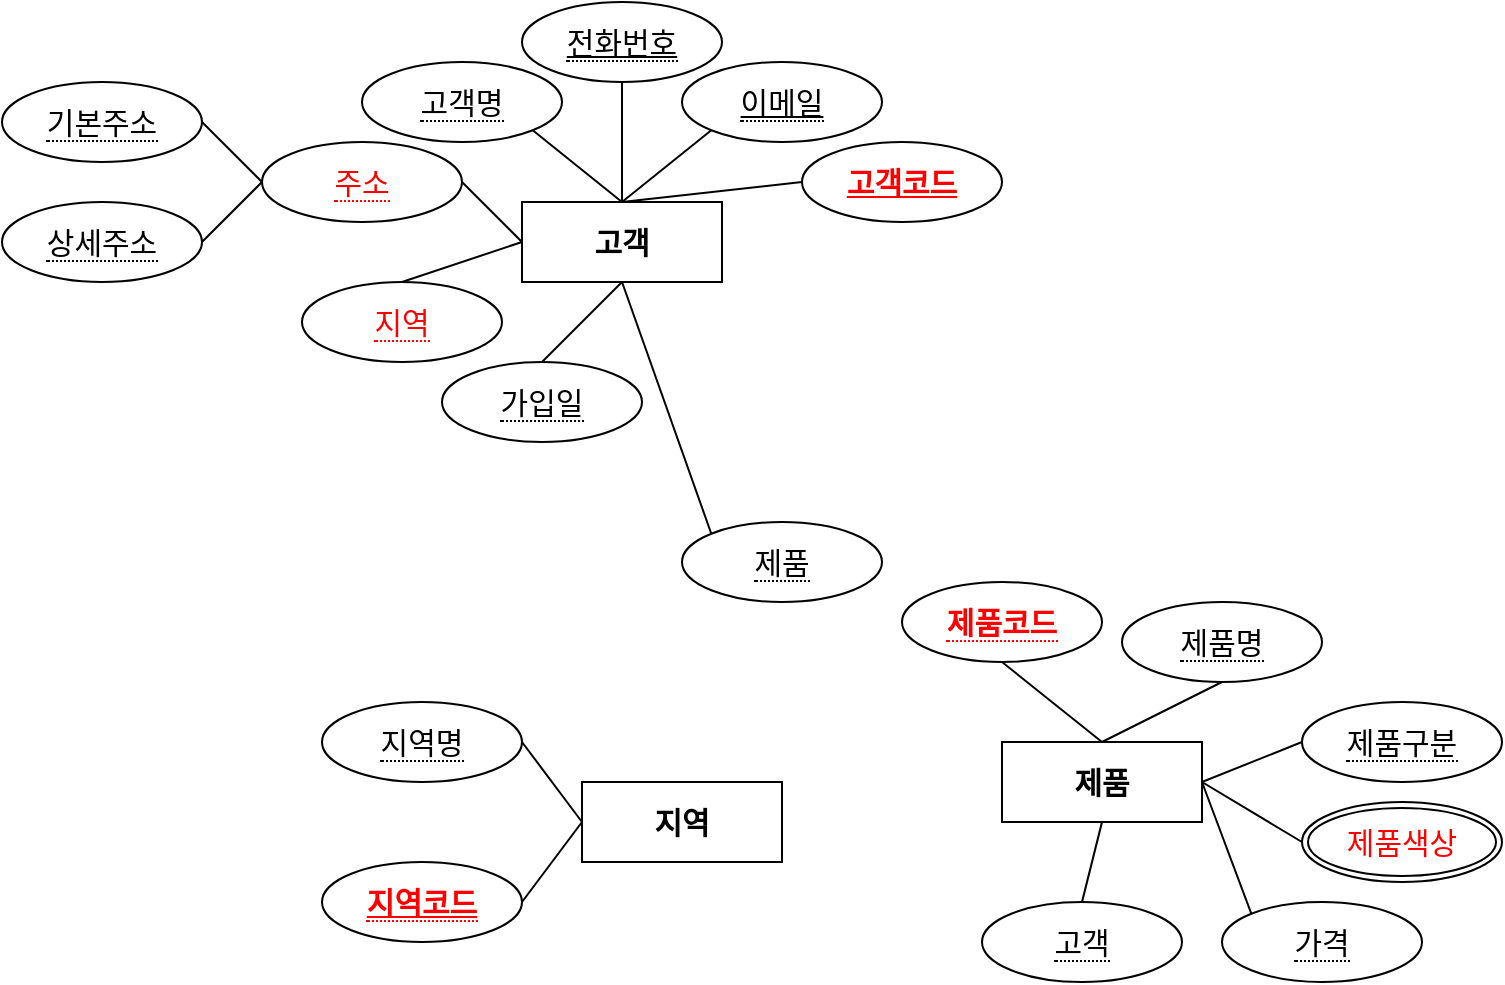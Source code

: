 <mxfile version="22.1.15" type="github">
  <diagram name="페이지-1" id="DEWDctHiFHOx_gTHMe10">
    <mxGraphModel dx="1195" dy="650" grid="1" gridSize="10" guides="1" tooltips="1" connect="1" arrows="1" fold="1" page="1" pageScale="1" pageWidth="827" pageHeight="1169" math="0" shadow="0">
      <root>
        <mxCell id="0" />
        <mxCell id="1" parent="0" />
        <mxCell id="I4Wp9UXoAShZS9qzrufF-14" value="지역" style="whiteSpace=wrap;html=1;align=center;fontSize=15;fontStyle=1" vertex="1" parent="1">
          <mxGeometry x="290" y="520" width="100" height="40" as="geometry" />
        </mxCell>
        <mxCell id="I4Wp9UXoAShZS9qzrufF-16" value="고객" style="whiteSpace=wrap;html=1;align=center;fontSize=15;fontStyle=1" vertex="1" parent="1">
          <mxGeometry x="260" y="230" width="100" height="40" as="geometry" />
        </mxCell>
        <mxCell id="I4Wp9UXoAShZS9qzrufF-17" value="&lt;span style=&quot;border-bottom: 1px dotted; font-size: 15px;&quot;&gt;기본주소&lt;/span&gt;" style="ellipse;whiteSpace=wrap;html=1;align=center;fontSize=15;" vertex="1" parent="1">
          <mxGeometry y="170" width="100" height="40" as="geometry" />
        </mxCell>
        <mxCell id="I4Wp9UXoAShZS9qzrufF-18" value="&lt;span style=&quot;border-bottom: 1px dotted; font-size: 15px;&quot;&gt;상세주소&lt;/span&gt;" style="ellipse;whiteSpace=wrap;html=1;align=center;fontSize=15;" vertex="1" parent="1">
          <mxGeometry y="230" width="100" height="40" as="geometry" />
        </mxCell>
        <mxCell id="I4Wp9UXoAShZS9qzrufF-19" value="&lt;span style=&quot;border-bottom: 1px dotted; font-size: 15px;&quot;&gt;가입일&lt;/span&gt;" style="ellipse;whiteSpace=wrap;html=1;align=center;fontSize=15;" vertex="1" parent="1">
          <mxGeometry x="220" y="310" width="100" height="40" as="geometry" />
        </mxCell>
        <mxCell id="I4Wp9UXoAShZS9qzrufF-20" value="&lt;span style=&quot;border-bottom: 1px dotted; font-size: 15px;&quot;&gt;지역&lt;/span&gt;" style="ellipse;whiteSpace=wrap;html=1;align=center;fontSize=15;fontColor=#FF0000;" vertex="1" parent="1">
          <mxGeometry x="150" y="270" width="100" height="40" as="geometry" />
        </mxCell>
        <mxCell id="I4Wp9UXoAShZS9qzrufF-21" value="&lt;span style=&quot;border-bottom: 1px dotted; font-size: 15px;&quot;&gt;주소&lt;/span&gt;" style="ellipse;whiteSpace=wrap;html=1;align=center;fontSize=15;fontColor=#FF0000;" vertex="1" parent="1">
          <mxGeometry x="130" y="200" width="100" height="40" as="geometry" />
        </mxCell>
        <mxCell id="I4Wp9UXoAShZS9qzrufF-22" value="&lt;span style=&quot;border-bottom: 1px dotted; font-size: 15px;&quot;&gt;제품&lt;/span&gt;" style="ellipse;whiteSpace=wrap;html=1;align=center;fontSize=15;" vertex="1" parent="1">
          <mxGeometry x="340" y="390" width="100" height="40" as="geometry" />
        </mxCell>
        <mxCell id="I4Wp9UXoAShZS9qzrufF-23" value="고객코드" style="ellipse;whiteSpace=wrap;html=1;align=center;fontSize=15;fontStyle=5;fontColor=#FF0000;" vertex="1" parent="1">
          <mxGeometry x="400" y="200" width="100" height="40" as="geometry" />
        </mxCell>
        <mxCell id="I4Wp9UXoAShZS9qzrufF-24" value="&lt;span style=&quot;border-bottom: 1px dotted; font-size: 15px;&quot;&gt;이메일&lt;/span&gt;" style="ellipse;whiteSpace=wrap;html=1;align=center;fontSize=15;fontStyle=4" vertex="1" parent="1">
          <mxGeometry x="340" y="160" width="100" height="40" as="geometry" />
        </mxCell>
        <mxCell id="I4Wp9UXoAShZS9qzrufF-25" value="&lt;span style=&quot;border-bottom: 1px dotted; font-size: 15px;&quot;&gt;전화번호&lt;/span&gt;" style="ellipse;whiteSpace=wrap;html=1;align=center;fontSize=15;fontStyle=4" vertex="1" parent="1">
          <mxGeometry x="260" y="130" width="100" height="40" as="geometry" />
        </mxCell>
        <mxCell id="I4Wp9UXoAShZS9qzrufF-26" value="&lt;span style=&quot;border-bottom: 1px dotted; font-size: 15px;&quot;&gt;고객명&lt;/span&gt;" style="ellipse;whiteSpace=wrap;html=1;align=center;fontSize=15;" vertex="1" parent="1">
          <mxGeometry x="180" y="160" width="100" height="40" as="geometry" />
        </mxCell>
        <mxCell id="I4Wp9UXoAShZS9qzrufF-28" value="" style="endArrow=none;html=1;rounded=0;entryX=0;entryY=0.5;entryDx=0;entryDy=0;exitX=1;exitY=0.5;exitDx=0;exitDy=0;fontSize=15;align=center;" edge="1" parent="1" source="I4Wp9UXoAShZS9qzrufF-17" target="I4Wp9UXoAShZS9qzrufF-21">
          <mxGeometry width="50" height="50" relative="1" as="geometry">
            <mxPoint x="364" y="450" as="sourcePoint" />
            <mxPoint x="414" y="400" as="targetPoint" />
          </mxGeometry>
        </mxCell>
        <mxCell id="I4Wp9UXoAShZS9qzrufF-29" value="" style="endArrow=none;html=1;rounded=0;entryX=0;entryY=0.5;entryDx=0;entryDy=0;exitX=1;exitY=0.5;exitDx=0;exitDy=0;fontSize=15;align=center;" edge="1" parent="1" source="I4Wp9UXoAShZS9qzrufF-18" target="I4Wp9UXoAShZS9qzrufF-21">
          <mxGeometry width="50" height="50" relative="1" as="geometry">
            <mxPoint x="374" y="460" as="sourcePoint" />
            <mxPoint x="424" y="410" as="targetPoint" />
          </mxGeometry>
        </mxCell>
        <mxCell id="I4Wp9UXoAShZS9qzrufF-30" value="" style="endArrow=none;html=1;rounded=0;entryX=0;entryY=0.5;entryDx=0;entryDy=0;exitX=1;exitY=0.5;exitDx=0;exitDy=0;fontSize=15;align=center;" edge="1" parent="1" source="I4Wp9UXoAShZS9qzrufF-21" target="I4Wp9UXoAShZS9qzrufF-16">
          <mxGeometry width="50" height="50" relative="1" as="geometry">
            <mxPoint x="384" y="470" as="sourcePoint" />
            <mxPoint x="434" y="420" as="targetPoint" />
          </mxGeometry>
        </mxCell>
        <mxCell id="I4Wp9UXoAShZS9qzrufF-31" value="" style="endArrow=none;html=1;rounded=0;entryX=0;entryY=0.5;entryDx=0;entryDy=0;exitX=0.5;exitY=0;exitDx=0;exitDy=0;fontSize=15;align=center;" edge="1" parent="1" source="I4Wp9UXoAShZS9qzrufF-20" target="I4Wp9UXoAShZS9qzrufF-16">
          <mxGeometry width="50" height="50" relative="1" as="geometry">
            <mxPoint x="394" y="480" as="sourcePoint" />
            <mxPoint x="444" y="430" as="targetPoint" />
          </mxGeometry>
        </mxCell>
        <mxCell id="I4Wp9UXoAShZS9qzrufF-32" value="" style="endArrow=none;html=1;rounded=0;entryX=0.5;entryY=1;entryDx=0;entryDy=0;exitX=0.5;exitY=0;exitDx=0;exitDy=0;fontSize=15;align=center;" edge="1" parent="1" source="I4Wp9UXoAShZS9qzrufF-19" target="I4Wp9UXoAShZS9qzrufF-16">
          <mxGeometry width="50" height="50" relative="1" as="geometry">
            <mxPoint x="404" y="490" as="sourcePoint" />
            <mxPoint x="454" y="440" as="targetPoint" />
          </mxGeometry>
        </mxCell>
        <mxCell id="I4Wp9UXoAShZS9qzrufF-33" value="" style="endArrow=none;html=1;rounded=0;entryX=0.5;entryY=0;entryDx=0;entryDy=0;exitX=1;exitY=1;exitDx=0;exitDy=0;fontSize=15;align=center;" edge="1" parent="1" source="I4Wp9UXoAShZS9qzrufF-26" target="I4Wp9UXoAShZS9qzrufF-16">
          <mxGeometry width="50" height="50" relative="1" as="geometry">
            <mxPoint x="414" y="500" as="sourcePoint" />
            <mxPoint x="464" y="450" as="targetPoint" />
          </mxGeometry>
        </mxCell>
        <mxCell id="I4Wp9UXoAShZS9qzrufF-34" value="" style="endArrow=none;html=1;rounded=0;entryX=0.5;entryY=0;entryDx=0;entryDy=0;exitX=0.5;exitY=1;exitDx=0;exitDy=0;fontSize=15;align=center;" edge="1" parent="1" source="I4Wp9UXoAShZS9qzrufF-25" target="I4Wp9UXoAShZS9qzrufF-16">
          <mxGeometry width="50" height="50" relative="1" as="geometry">
            <mxPoint x="424" y="510" as="sourcePoint" />
            <mxPoint x="474" y="460" as="targetPoint" />
          </mxGeometry>
        </mxCell>
        <mxCell id="I4Wp9UXoAShZS9qzrufF-35" value="" style="endArrow=none;html=1;rounded=0;entryX=0.5;entryY=0;entryDx=0;entryDy=0;exitX=0;exitY=1;exitDx=0;exitDy=0;fontSize=15;align=center;" edge="1" parent="1" source="I4Wp9UXoAShZS9qzrufF-24" target="I4Wp9UXoAShZS9qzrufF-16">
          <mxGeometry width="50" height="50" relative="1" as="geometry">
            <mxPoint x="434" y="520" as="sourcePoint" />
            <mxPoint x="484" y="470" as="targetPoint" />
          </mxGeometry>
        </mxCell>
        <mxCell id="I4Wp9UXoAShZS9qzrufF-36" value="" style="endArrow=none;html=1;rounded=0;entryX=0.5;entryY=0;entryDx=0;entryDy=0;exitX=0;exitY=0.5;exitDx=0;exitDy=0;fontSize=15;align=center;" edge="1" parent="1" source="I4Wp9UXoAShZS9qzrufF-23" target="I4Wp9UXoAShZS9qzrufF-16">
          <mxGeometry width="50" height="50" relative="1" as="geometry">
            <mxPoint x="444" y="530" as="sourcePoint" />
            <mxPoint x="494" y="480" as="targetPoint" />
          </mxGeometry>
        </mxCell>
        <mxCell id="I4Wp9UXoAShZS9qzrufF-37" value="" style="endArrow=none;html=1;rounded=0;entryX=0.5;entryY=1;entryDx=0;entryDy=0;exitX=0;exitY=0;exitDx=0;exitDy=0;fontSize=15;align=center;" edge="1" parent="1" source="I4Wp9UXoAShZS9qzrufF-22" target="I4Wp9UXoAShZS9qzrufF-16">
          <mxGeometry width="50" height="50" relative="1" as="geometry">
            <mxPoint x="454" y="540" as="sourcePoint" />
            <mxPoint x="504" y="490" as="targetPoint" />
          </mxGeometry>
        </mxCell>
        <mxCell id="I4Wp9UXoAShZS9qzrufF-39" value="&lt;span style=&quot;border-bottom: 1px dotted; font-size: 15px;&quot;&gt;지역코드&lt;/span&gt;" style="ellipse;whiteSpace=wrap;html=1;align=center;fontSize=15;fontStyle=5;fontColor=#FF0000;" vertex="1" parent="1">
          <mxGeometry x="160" y="560" width="100" height="40" as="geometry" />
        </mxCell>
        <mxCell id="I4Wp9UXoAShZS9qzrufF-40" value="&lt;span style=&quot;border-bottom: 1px dotted; font-size: 15px;&quot;&gt;지역명&lt;/span&gt;" style="ellipse;whiteSpace=wrap;html=1;align=center;fontSize=15;" vertex="1" parent="1">
          <mxGeometry x="160" y="480" width="100" height="40" as="geometry" />
        </mxCell>
        <mxCell id="I4Wp9UXoAShZS9qzrufF-48" value="" style="endArrow=none;html=1;rounded=0;entryX=1;entryY=0.5;entryDx=0;entryDy=0;exitX=0;exitY=0.5;exitDx=0;exitDy=0;fontSize=15;align=center;" edge="1" parent="1" source="I4Wp9UXoAShZS9qzrufF-14" target="I4Wp9UXoAShZS9qzrufF-39">
          <mxGeometry width="50" height="50" relative="1" as="geometry">
            <mxPoint x="435" y="346" as="sourcePoint" />
            <mxPoint x="320" y="280" as="targetPoint" />
          </mxGeometry>
        </mxCell>
        <mxCell id="I4Wp9UXoAShZS9qzrufF-50" value="" style="endArrow=none;html=1;rounded=0;entryX=1;entryY=0.5;entryDx=0;entryDy=0;exitX=0;exitY=0.5;exitDx=0;exitDy=0;fontSize=15;align=center;" edge="1" parent="1" source="I4Wp9UXoAShZS9qzrufF-14" target="I4Wp9UXoAShZS9qzrufF-40">
          <mxGeometry width="50" height="50" relative="1" as="geometry">
            <mxPoint x="455" y="366" as="sourcePoint" />
            <mxPoint x="340" y="300" as="targetPoint" />
          </mxGeometry>
        </mxCell>
        <mxCell id="I4Wp9UXoAShZS9qzrufF-56" value="제품" style="whiteSpace=wrap;html=1;align=center;fontSize=15;fontStyle=1" vertex="1" parent="1">
          <mxGeometry x="500" y="500" width="100" height="40" as="geometry" />
        </mxCell>
        <mxCell id="I4Wp9UXoAShZS9qzrufF-57" value="&lt;span style=&quot;border-bottom: 1px dotted; font-size: 15px;&quot;&gt;고객&lt;/span&gt;" style="ellipse;whiteSpace=wrap;html=1;align=center;fontSize=15;" vertex="1" parent="1">
          <mxGeometry x="490" y="580" width="100" height="40" as="geometry" />
        </mxCell>
        <mxCell id="I4Wp9UXoAShZS9qzrufF-58" value="&lt;span style=&quot;border-bottom: 1px dotted; font-size: 15px;&quot;&gt;가격&lt;/span&gt;" style="ellipse;whiteSpace=wrap;html=1;align=center;fontSize=15;" vertex="1" parent="1">
          <mxGeometry x="610" y="580" width="100" height="40" as="geometry" />
        </mxCell>
        <mxCell id="I4Wp9UXoAShZS9qzrufF-59" value="&lt;span style=&quot;border-bottom: 1px dotted; font-size: 15px;&quot;&gt;제품구분&lt;/span&gt;" style="ellipse;whiteSpace=wrap;html=1;align=center;fontSize=15;" vertex="1" parent="1">
          <mxGeometry x="650" y="480" width="100" height="40" as="geometry" />
        </mxCell>
        <mxCell id="I4Wp9UXoAShZS9qzrufF-60" value="&lt;span style=&quot;border-bottom: 1px dotted; font-size: 15px;&quot;&gt;제품명&lt;/span&gt;" style="ellipse;whiteSpace=wrap;html=1;align=center;fontSize=15;" vertex="1" parent="1">
          <mxGeometry x="560" y="430" width="100" height="40" as="geometry" />
        </mxCell>
        <mxCell id="I4Wp9UXoAShZS9qzrufF-61" value="&lt;span style=&quot;border-bottom: 1px dotted; font-size: 15px;&quot;&gt;제품코드&lt;/span&gt;" style="ellipse;whiteSpace=wrap;html=1;align=center;fontSize=15;fontStyle=1;fontColor=#FF0000;" vertex="1" parent="1">
          <mxGeometry x="450" y="420" width="100" height="40" as="geometry" />
        </mxCell>
        <mxCell id="I4Wp9UXoAShZS9qzrufF-62" value="제품색상" style="ellipse;shape=doubleEllipse;margin=3;whiteSpace=wrap;html=1;align=center;fontSize=15;fontColor=#FF0000;" vertex="1" parent="1">
          <mxGeometry x="650" y="530" width="100" height="40" as="geometry" />
        </mxCell>
        <mxCell id="I4Wp9UXoAShZS9qzrufF-63" value="" style="endArrow=none;html=1;rounded=0;entryX=0.5;entryY=1;entryDx=0;entryDy=0;exitX=0.5;exitY=0;exitDx=0;exitDy=0;fontSize=15;align=center;" edge="1" parent="1" source="I4Wp9UXoAShZS9qzrufF-57" target="I4Wp9UXoAShZS9qzrufF-56">
          <mxGeometry width="50" height="50" relative="1" as="geometry">
            <mxPoint x="315" y="516" as="sourcePoint" />
            <mxPoint x="200" y="450" as="targetPoint" />
          </mxGeometry>
        </mxCell>
        <mxCell id="I4Wp9UXoAShZS9qzrufF-64" value="" style="endArrow=none;html=1;rounded=0;entryX=1;entryY=0.5;entryDx=0;entryDy=0;exitX=0;exitY=0;exitDx=0;exitDy=0;fontSize=15;align=center;" edge="1" parent="1" source="I4Wp9UXoAShZS9qzrufF-58" target="I4Wp9UXoAShZS9qzrufF-56">
          <mxGeometry width="50" height="50" relative="1" as="geometry">
            <mxPoint x="335" y="536" as="sourcePoint" />
            <mxPoint x="220" y="470" as="targetPoint" />
          </mxGeometry>
        </mxCell>
        <mxCell id="I4Wp9UXoAShZS9qzrufF-65" value="" style="endArrow=none;html=1;rounded=0;entryX=1;entryY=0.5;entryDx=0;entryDy=0;exitX=0;exitY=0.5;exitDx=0;exitDy=0;fontSize=15;align=center;" edge="1" parent="1" source="I4Wp9UXoAShZS9qzrufF-62" target="I4Wp9UXoAShZS9qzrufF-56">
          <mxGeometry width="50" height="50" relative="1" as="geometry">
            <mxPoint x="345" y="546" as="sourcePoint" />
            <mxPoint x="230" y="480" as="targetPoint" />
          </mxGeometry>
        </mxCell>
        <mxCell id="I4Wp9UXoAShZS9qzrufF-66" value="" style="endArrow=none;html=1;rounded=0;entryX=1;entryY=0.5;entryDx=0;entryDy=0;exitX=0;exitY=0.5;exitDx=0;exitDy=0;fontSize=15;align=center;" edge="1" parent="1" source="I4Wp9UXoAShZS9qzrufF-59" target="I4Wp9UXoAShZS9qzrufF-56">
          <mxGeometry width="50" height="50" relative="1" as="geometry">
            <mxPoint x="355" y="556" as="sourcePoint" />
            <mxPoint x="240" y="490" as="targetPoint" />
          </mxGeometry>
        </mxCell>
        <mxCell id="I4Wp9UXoAShZS9qzrufF-67" value="" style="endArrow=none;html=1;rounded=0;entryX=0.5;entryY=0;entryDx=0;entryDy=0;exitX=0.5;exitY=1;exitDx=0;exitDy=0;fontSize=15;align=center;" edge="1" parent="1" source="I4Wp9UXoAShZS9qzrufF-60" target="I4Wp9UXoAShZS9qzrufF-56">
          <mxGeometry width="50" height="50" relative="1" as="geometry">
            <mxPoint x="365" y="566" as="sourcePoint" />
            <mxPoint x="250" y="500" as="targetPoint" />
          </mxGeometry>
        </mxCell>
        <mxCell id="I4Wp9UXoAShZS9qzrufF-68" value="" style="endArrow=none;html=1;rounded=0;entryX=0.5;entryY=0;entryDx=0;entryDy=0;exitX=0.5;exitY=1;exitDx=0;exitDy=0;fontSize=15;align=center;" edge="1" parent="1" source="I4Wp9UXoAShZS9qzrufF-61" target="I4Wp9UXoAShZS9qzrufF-56">
          <mxGeometry width="50" height="50" relative="1" as="geometry">
            <mxPoint x="375" y="576" as="sourcePoint" />
            <mxPoint x="260" y="510" as="targetPoint" />
          </mxGeometry>
        </mxCell>
      </root>
    </mxGraphModel>
  </diagram>
</mxfile>
